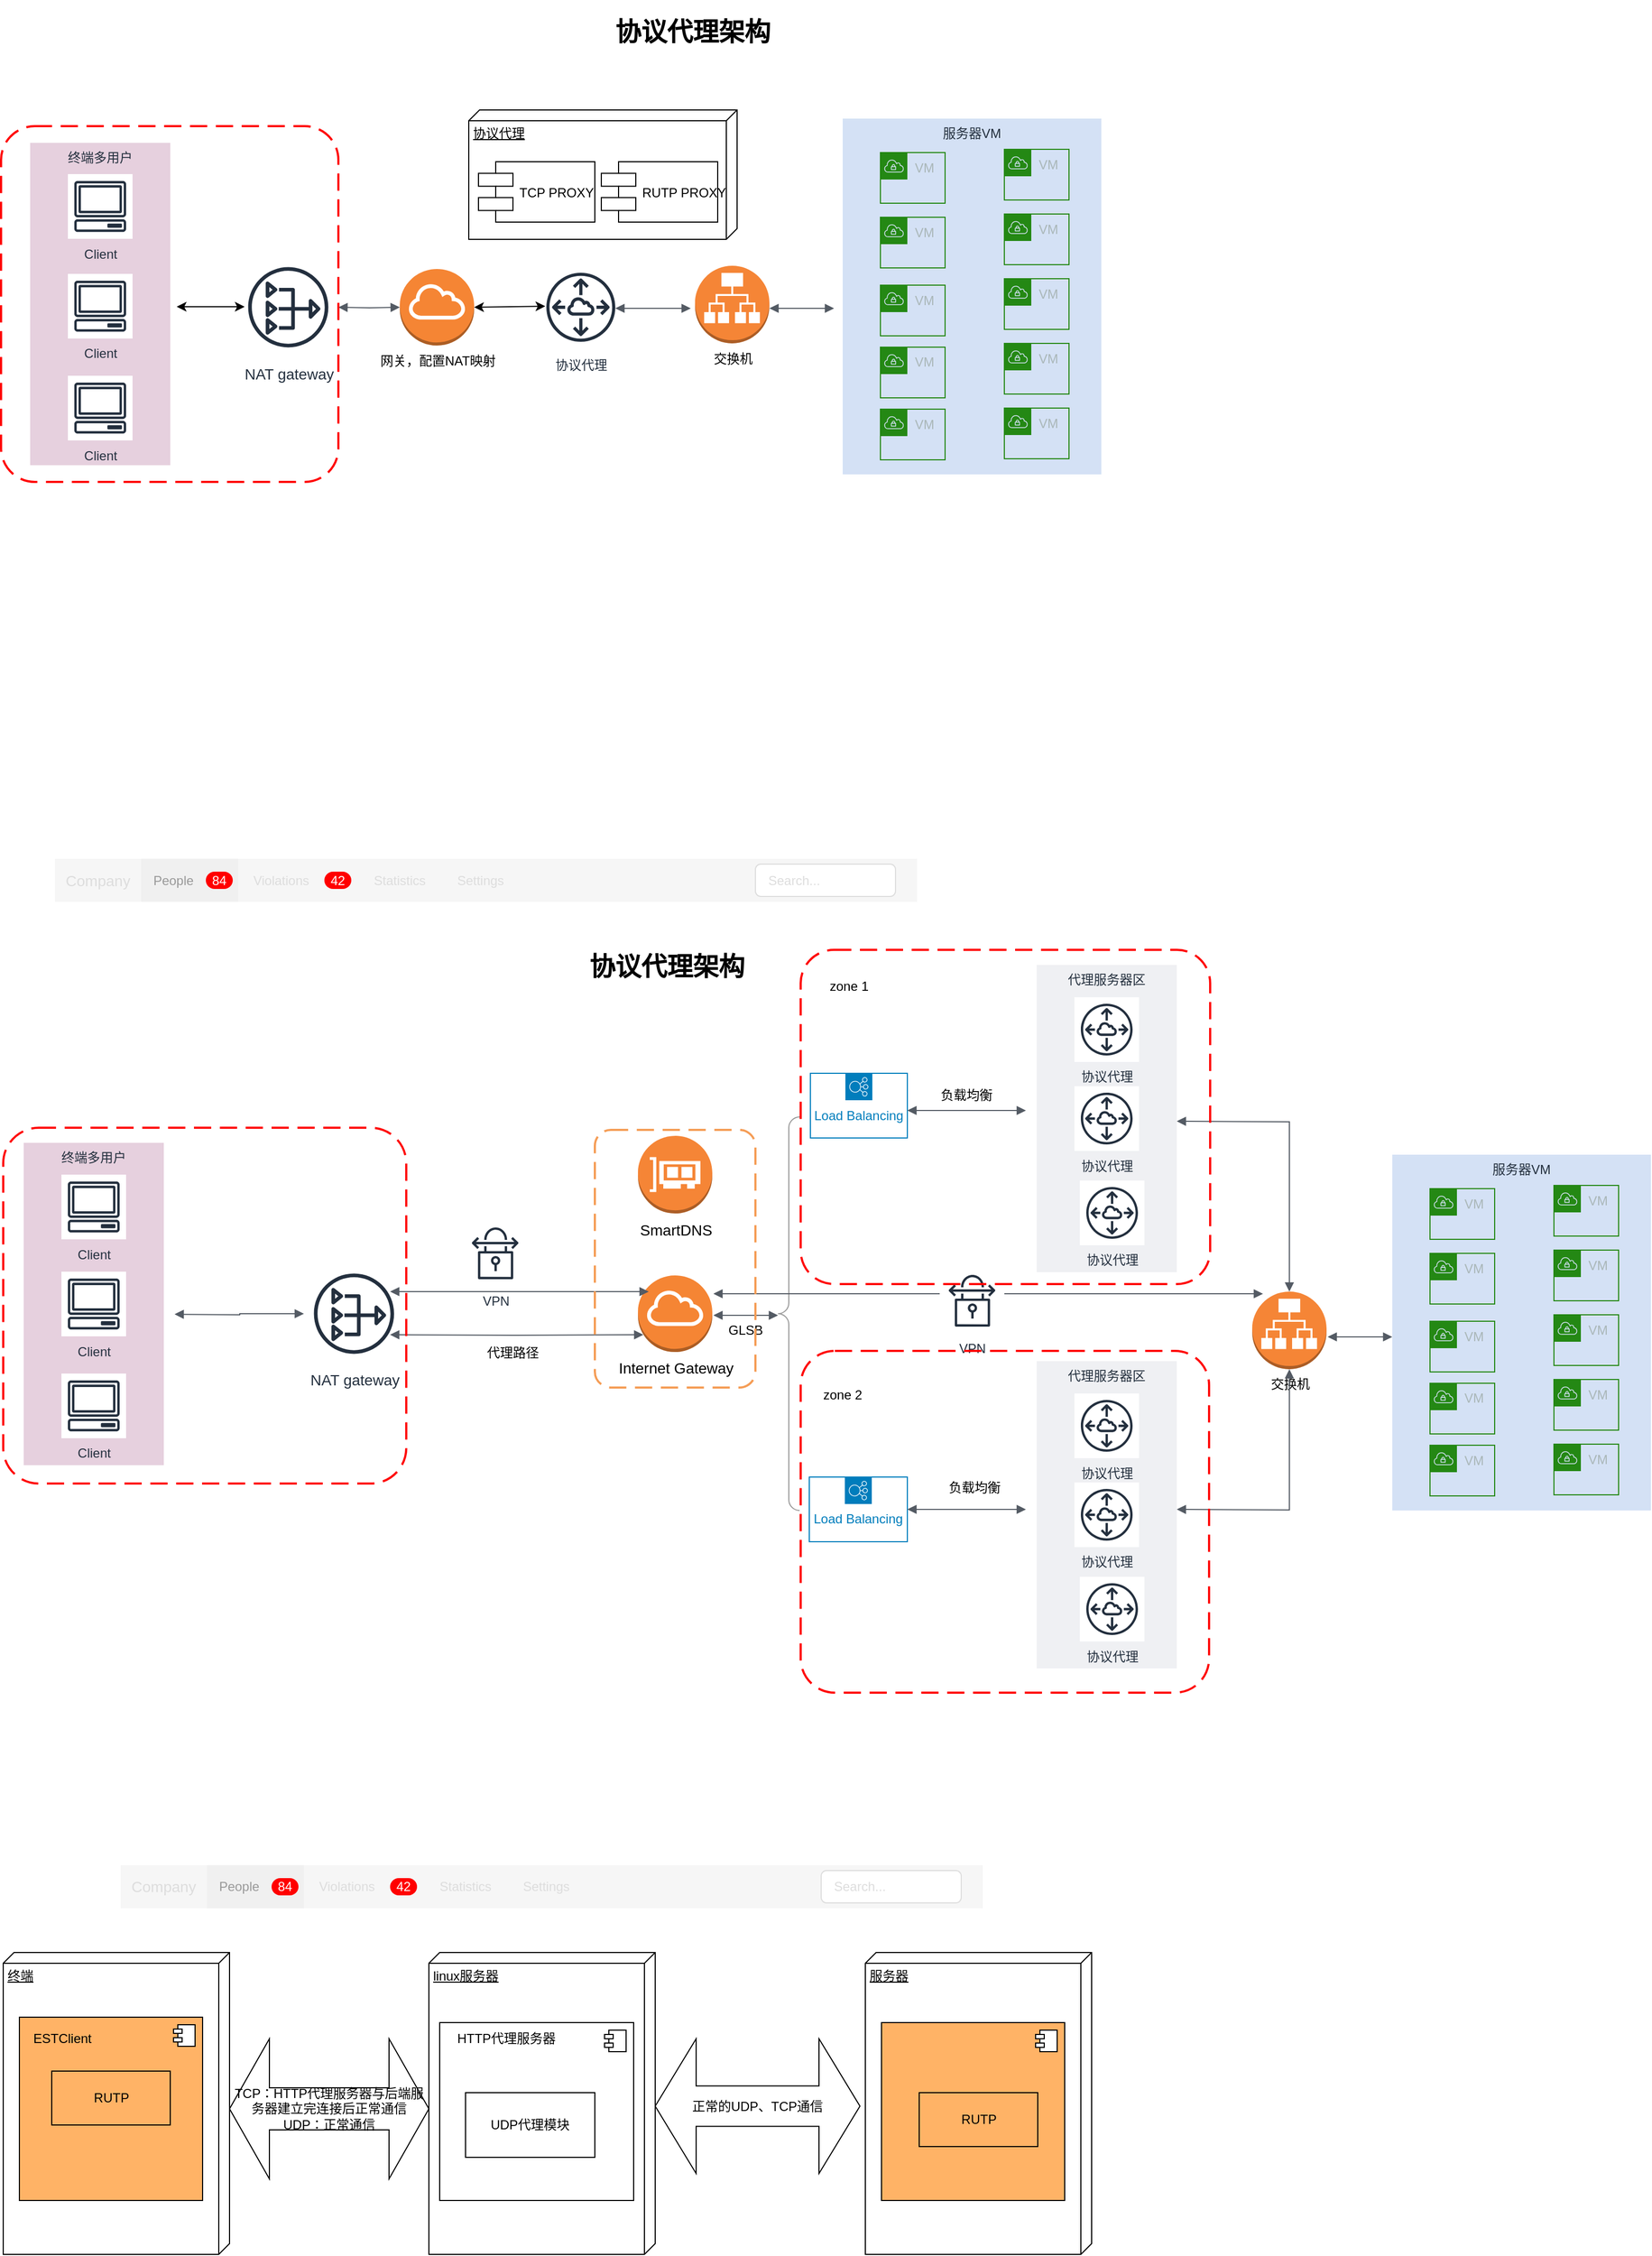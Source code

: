 <mxfile version="12.4.8" type="github">
  <diagram id="SrnjQP2745MXqju4L4kt" name="Page-1">
    <mxGraphModel dx="1422" dy="762" grid="0" gridSize="10" guides="1" tooltips="1" connect="1" arrows="1" fold="1" page="0" pageScale="1" pageWidth="827" pageHeight="1169" background="none" math="0" shadow="0">
      <root>
        <mxCell id="0"/>
        <mxCell id="1" parent="0"/>
        <mxCell id="9wZCDdRf6mnF9_l22fRZ-1" value="服务器VM" style="fillColor=#D4E1F5;strokeColor=none;dashed=0;verticalAlign=top;fontStyle=0;fontColor=#232F3D;" parent="1" vertex="1">
          <mxGeometry x="858" y="210" width="240" height="330" as="geometry"/>
        </mxCell>
        <mxCell id="9wZCDdRf6mnF9_l22fRZ-2" value="终端多用户" style="fillColor=#E6D0DE;strokeColor=none;dashed=0;verticalAlign=top;fontStyle=0;fontColor=#232F3D;" parent="1" vertex="1">
          <mxGeometry x="104" y="232.5" width="130" height="299" as="geometry"/>
        </mxCell>
        <mxCell id="9wZCDdRf6mnF9_l22fRZ-4" value="" style="html=1;shadow=0;dashed=0;shape=mxgraph.bootstrap.rect;fillColor=#f6f6f6;strokeColor=none;whiteSpace=wrap;" parent="1" vertex="1">
          <mxGeometry x="127" y="896.5" width="800" height="40" as="geometry"/>
        </mxCell>
        <mxCell id="9wZCDdRf6mnF9_l22fRZ-5" value="Company" style="html=1;shadow=0;dashed=0;fillColor=none;strokeColor=none;shape=mxgraph.bootstrap.rect;fontColor=#dddddd;fontSize=14;whiteSpace=wrap;" parent="9wZCDdRf6mnF9_l22fRZ-4" vertex="1">
          <mxGeometry width="80" height="40" as="geometry"/>
        </mxCell>
        <mxCell id="9wZCDdRf6mnF9_l22fRZ-6" value="People" style="html=1;shadow=0;dashed=0;shape=mxgraph.bootstrap.rect;fillColor=#f0f0f0;strokeColor=none;fontColor=#999999;spacingRight=30;whiteSpace=wrap;" parent="9wZCDdRf6mnF9_l22fRZ-4" vertex="1">
          <mxGeometry x="80" width="90" height="40" as="geometry"/>
        </mxCell>
        <mxCell id="9wZCDdRf6mnF9_l22fRZ-7" value="84" style="html=1;shadow=0;dashed=0;shape=mxgraph.bootstrap.rrect;rSize=8;fillColor=#ff0000;strokeColor=none;fontColor=#ffffff;whiteSpace=wrap;" parent="9wZCDdRf6mnF9_l22fRZ-6" vertex="1">
          <mxGeometry x="1" y="0.5" width="25" height="16" relative="1" as="geometry">
            <mxPoint x="-30" y="-8" as="offset"/>
          </mxGeometry>
        </mxCell>
        <mxCell id="9wZCDdRf6mnF9_l22fRZ-8" value="Violations" style="html=1;shadow=0;dashed=0;fillColor=none;strokeColor=none;shape=mxgraph.bootstrap.rect;fontColor=#dddddd;spacingRight=30;whiteSpace=wrap;" parent="9wZCDdRf6mnF9_l22fRZ-4" vertex="1">
          <mxGeometry x="170" width="110" height="40" as="geometry"/>
        </mxCell>
        <mxCell id="9wZCDdRf6mnF9_l22fRZ-9" value="42" style="html=1;shadow=0;dashed=0;shape=mxgraph.bootstrap.rrect;rSize=8;fillColor=#ff0000;strokeColor=none;fontColor=#ffffff;whiteSpace=wrap;" parent="9wZCDdRf6mnF9_l22fRZ-8" vertex="1">
          <mxGeometry x="1" y="0.5" width="25" height="16" relative="1" as="geometry">
            <mxPoint x="-30" y="-8" as="offset"/>
          </mxGeometry>
        </mxCell>
        <mxCell id="9wZCDdRf6mnF9_l22fRZ-10" value="Statistics" style="html=1;shadow=0;dashed=0;fillColor=none;strokeColor=none;shape=mxgraph.bootstrap.rect;fontColor=#dddddd;whiteSpace=wrap;" parent="9wZCDdRf6mnF9_l22fRZ-4" vertex="1">
          <mxGeometry x="280" width="80" height="40" as="geometry"/>
        </mxCell>
        <mxCell id="9wZCDdRf6mnF9_l22fRZ-11" value="Settings" style="html=1;shadow=0;dashed=0;fillColor=none;strokeColor=none;shape=mxgraph.bootstrap.rect;fontColor=#dddddd;whiteSpace=wrap;" parent="9wZCDdRf6mnF9_l22fRZ-4" vertex="1">
          <mxGeometry x="360" width="70" height="40" as="geometry"/>
        </mxCell>
        <mxCell id="9wZCDdRf6mnF9_l22fRZ-12" value="Search..." style="html=1;shadow=0;dashed=0;shape=mxgraph.bootstrap.rrect;rSize=5;fillColor=#ffffff;strokeColor=#dddddd;fontColor=#dddddd;align=left;spacingLeft=10;whiteSpace=wrap;" parent="9wZCDdRf6mnF9_l22fRZ-4" vertex="1">
          <mxGeometry x="650" y="5" width="130" height="30" as="geometry"/>
        </mxCell>
        <mxCell id="9wZCDdRf6mnF9_l22fRZ-13" value="网关，配置NAT映射&lt;br&gt;" style="outlineConnect=0;dashed=0;verticalLabelPosition=bottom;verticalAlign=top;align=center;html=1;shape=mxgraph.aws3.internet_gateway;fillColor=#F58534;gradientColor=none;" parent="1" vertex="1">
          <mxGeometry x="447" y="349.5" width="69" height="71" as="geometry"/>
        </mxCell>
        <mxCell id="9wZCDdRf6mnF9_l22fRZ-14" value="Client" style="outlineConnect=0;fontColor=#232F3E;gradientColor=none;strokeColor=#232F3E;fillColor=#ffffff;dashed=0;verticalLabelPosition=bottom;verticalAlign=top;align=center;html=1;fontSize=12;fontStyle=0;aspect=fixed;shape=mxgraph.aws4.resourceIcon;resIcon=mxgraph.aws4.client;" parent="1" vertex="1">
          <mxGeometry x="139" y="261.5" width="60" height="60" as="geometry"/>
        </mxCell>
        <mxCell id="9wZCDdRf6mnF9_l22fRZ-16" value="&lt;font style=&quot;font-size: 14px&quot;&gt;NAT gateway&lt;/font&gt;" style="outlineConnect=0;fontColor=#232F3E;gradientColor=none;strokeColor=#232F3E;fillColor=#ffffff;dashed=0;verticalLabelPosition=bottom;verticalAlign=top;align=center;html=1;fontSize=12;fontStyle=0;aspect=fixed;shape=mxgraph.aws4.resourceIcon;resIcon=mxgraph.aws4.nat_gateway;" parent="1" vertex="1">
          <mxGeometry x="297" y="338.5" width="93" height="93" as="geometry"/>
        </mxCell>
        <mxCell id="9wZCDdRf6mnF9_l22fRZ-17" value="Client" style="outlineConnect=0;fontColor=#232F3E;gradientColor=none;strokeColor=#232F3E;fillColor=#ffffff;dashed=0;verticalLabelPosition=bottom;verticalAlign=top;align=center;html=1;fontSize=12;fontStyle=0;aspect=fixed;shape=mxgraph.aws4.resourceIcon;resIcon=mxgraph.aws4.client;" parent="1" vertex="1">
          <mxGeometry x="139" y="354" width="60" height="60" as="geometry"/>
        </mxCell>
        <mxCell id="9wZCDdRf6mnF9_l22fRZ-18" value="Client" style="outlineConnect=0;fontColor=#232F3E;gradientColor=none;strokeColor=#232F3E;fillColor=#ffffff;dashed=0;verticalLabelPosition=bottom;verticalAlign=top;align=center;html=1;fontSize=12;fontStyle=0;aspect=fixed;shape=mxgraph.aws4.resourceIcon;resIcon=mxgraph.aws4.client;" parent="1" vertex="1">
          <mxGeometry x="139" y="448.5" width="60" height="60" as="geometry"/>
        </mxCell>
        <mxCell id="9wZCDdRf6mnF9_l22fRZ-20" value="" style="edgeStyle=orthogonalEdgeStyle;html=1;endArrow=block;elbow=vertical;startArrow=block;startFill=1;endFill=1;strokeColor=#545B64;rounded=0;entryX=0;entryY=0.5;entryDx=0;entryDy=0;entryPerimeter=0;" parent="1" target="9wZCDdRf6mnF9_l22fRZ-13" edge="1">
          <mxGeometry width="100" relative="1" as="geometry">
            <mxPoint x="390" y="385" as="sourcePoint"/>
            <mxPoint x="407" y="406.5" as="targetPoint"/>
          </mxGeometry>
        </mxCell>
        <mxCell id="9wZCDdRf6mnF9_l22fRZ-21" value="VM" style="points=[[0,0],[0.25,0],[0.5,0],[0.75,0],[1,0],[1,0.25],[1,0.5],[1,0.75],[1,1],[0.75,1],[0.5,1],[0.25,1],[0,1],[0,0.75],[0,0.5],[0,0.25]];outlineConnect=0;gradientColor=none;html=1;whiteSpace=wrap;fontSize=12;fontStyle=0;shape=mxgraph.aws4.group;grIcon=mxgraph.aws4.group_vpc;strokeColor=#248814;fillColor=none;verticalAlign=top;align=left;spacingLeft=30;fontColor=#AAB7B8;dashed=0;" parent="1" vertex="1">
          <mxGeometry x="893" y="241.5" width="60" height="47" as="geometry"/>
        </mxCell>
        <mxCell id="9wZCDdRf6mnF9_l22fRZ-22" value="VM" style="points=[[0,0],[0.25,0],[0.5,0],[0.75,0],[1,0],[1,0.25],[1,0.5],[1,0.75],[1,1],[0.75,1],[0.5,1],[0.25,1],[0,1],[0,0.75],[0,0.5],[0,0.25]];outlineConnect=0;gradientColor=none;html=1;whiteSpace=wrap;fontSize=12;fontStyle=0;shape=mxgraph.aws4.group;grIcon=mxgraph.aws4.group_vpc;strokeColor=#248814;fillColor=none;verticalAlign=top;align=left;spacingLeft=30;fontColor=#AAB7B8;dashed=0;" parent="1" vertex="1">
          <mxGeometry x="893" y="301.5" width="60" height="47" as="geometry"/>
        </mxCell>
        <mxCell id="9wZCDdRf6mnF9_l22fRZ-23" value="VM" style="points=[[0,0],[0.25,0],[0.5,0],[0.75,0],[1,0],[1,0.25],[1,0.5],[1,0.75],[1,1],[0.75,1],[0.5,1],[0.25,1],[0,1],[0,0.75],[0,0.5],[0,0.25]];outlineConnect=0;gradientColor=none;html=1;whiteSpace=wrap;fontSize=12;fontStyle=0;shape=mxgraph.aws4.group;grIcon=mxgraph.aws4.group_vpc;strokeColor=#248814;fillColor=none;verticalAlign=top;align=left;spacingLeft=30;fontColor=#AAB7B8;dashed=0;" parent="1" vertex="1">
          <mxGeometry x="893" y="364.5" width="60" height="47" as="geometry"/>
        </mxCell>
        <mxCell id="9wZCDdRf6mnF9_l22fRZ-24" value="VM" style="points=[[0,0],[0.25,0],[0.5,0],[0.75,0],[1,0],[1,0.25],[1,0.5],[1,0.75],[1,1],[0.75,1],[0.5,1],[0.25,1],[0,1],[0,0.75],[0,0.5],[0,0.25]];outlineConnect=0;gradientColor=none;html=1;whiteSpace=wrap;fontSize=12;fontStyle=0;shape=mxgraph.aws4.group;grIcon=mxgraph.aws4.group_vpc;strokeColor=#248814;fillColor=none;verticalAlign=top;align=left;spacingLeft=30;fontColor=#AAB7B8;dashed=0;" parent="1" vertex="1">
          <mxGeometry x="893" y="422" width="60" height="47" as="geometry"/>
        </mxCell>
        <mxCell id="9wZCDdRf6mnF9_l22fRZ-25" value="VM" style="points=[[0,0],[0.25,0],[0.5,0],[0.75,0],[1,0],[1,0.25],[1,0.5],[1,0.75],[1,1],[0.75,1],[0.5,1],[0.25,1],[0,1],[0,0.75],[0,0.5],[0,0.25]];outlineConnect=0;gradientColor=none;html=1;whiteSpace=wrap;fontSize=12;fontStyle=0;shape=mxgraph.aws4.group;grIcon=mxgraph.aws4.group_vpc;strokeColor=#248814;fillColor=none;verticalAlign=top;align=left;spacingLeft=30;fontColor=#AAB7B8;dashed=0;" parent="1" vertex="1">
          <mxGeometry x="893" y="479.5" width="60" height="47" as="geometry"/>
        </mxCell>
        <mxCell id="9wZCDdRf6mnF9_l22fRZ-28" value="协议代理&lt;br&gt;" style="outlineConnect=0;fontColor=#232F3E;gradientColor=none;strokeColor=#232F3E;fillColor=#ffffff;dashed=0;verticalLabelPosition=bottom;verticalAlign=top;align=center;html=1;fontSize=12;fontStyle=0;aspect=fixed;shape=mxgraph.aws4.resourceIcon;resIcon=mxgraph.aws4.peering;" parent="1" vertex="1">
          <mxGeometry x="575" y="345" width="80" height="80" as="geometry"/>
        </mxCell>
        <mxCell id="9wZCDdRf6mnF9_l22fRZ-30" value="交换机" style="outlineConnect=0;dashed=0;verticalLabelPosition=bottom;verticalAlign=top;align=center;html=1;shape=mxgraph.aws3.application_load_balancer;fillColor=#F58536;gradientColor=none;" parent="1" vertex="1">
          <mxGeometry x="721" y="346.5" width="69" height="72" as="geometry"/>
        </mxCell>
        <mxCell id="9wZCDdRf6mnF9_l22fRZ-31" value="VM" style="points=[[0,0],[0.25,0],[0.5,0],[0.75,0],[1,0],[1,0.25],[1,0.5],[1,0.75],[1,1],[0.75,1],[0.5,1],[0.25,1],[0,1],[0,0.75],[0,0.5],[0,0.25]];outlineConnect=0;gradientColor=none;html=1;whiteSpace=wrap;fontSize=12;fontStyle=0;shape=mxgraph.aws4.group;grIcon=mxgraph.aws4.group_vpc;strokeColor=#248814;fillColor=none;verticalAlign=top;align=left;spacingLeft=30;fontColor=#AAB7B8;dashed=0;" parent="1" vertex="1">
          <mxGeometry x="1008" y="238.5" width="60" height="47" as="geometry"/>
        </mxCell>
        <mxCell id="9wZCDdRf6mnF9_l22fRZ-32" value="VM" style="points=[[0,0],[0.25,0],[0.5,0],[0.75,0],[1,0],[1,0.25],[1,0.5],[1,0.75],[1,1],[0.75,1],[0.5,1],[0.25,1],[0,1],[0,0.75],[0,0.5],[0,0.25]];outlineConnect=0;gradientColor=none;html=1;whiteSpace=wrap;fontSize=12;fontStyle=0;shape=mxgraph.aws4.group;grIcon=mxgraph.aws4.group_vpc;strokeColor=#248814;fillColor=none;verticalAlign=top;align=left;spacingLeft=30;fontColor=#AAB7B8;dashed=0;" parent="1" vertex="1">
          <mxGeometry x="1008" y="298.5" width="60" height="47" as="geometry"/>
        </mxCell>
        <mxCell id="9wZCDdRf6mnF9_l22fRZ-33" value="VM" style="points=[[0,0],[0.25,0],[0.5,0],[0.75,0],[1,0],[1,0.25],[1,0.5],[1,0.75],[1,1],[0.75,1],[0.5,1],[0.25,1],[0,1],[0,0.75],[0,0.5],[0,0.25]];outlineConnect=0;gradientColor=none;html=1;whiteSpace=wrap;fontSize=12;fontStyle=0;shape=mxgraph.aws4.group;grIcon=mxgraph.aws4.group_vpc;strokeColor=#248814;fillColor=none;verticalAlign=top;align=left;spacingLeft=30;fontColor=#AAB7B8;dashed=0;" parent="1" vertex="1">
          <mxGeometry x="1008" y="358.5" width="60" height="47" as="geometry"/>
        </mxCell>
        <mxCell id="9wZCDdRf6mnF9_l22fRZ-34" value="VM" style="points=[[0,0],[0.25,0],[0.5,0],[0.75,0],[1,0],[1,0.25],[1,0.5],[1,0.75],[1,1],[0.75,1],[0.5,1],[0.25,1],[0,1],[0,0.75],[0,0.5],[0,0.25]];outlineConnect=0;gradientColor=none;html=1;whiteSpace=wrap;fontSize=12;fontStyle=0;shape=mxgraph.aws4.group;grIcon=mxgraph.aws4.group_vpc;strokeColor=#248814;fillColor=none;verticalAlign=top;align=left;spacingLeft=30;fontColor=#AAB7B8;dashed=0;" parent="1" vertex="1">
          <mxGeometry x="1008" y="418.5" width="60" height="47" as="geometry"/>
        </mxCell>
        <mxCell id="9wZCDdRf6mnF9_l22fRZ-35" value="VM" style="points=[[0,0],[0.25,0],[0.5,0],[0.75,0],[1,0],[1,0.25],[1,0.5],[1,0.75],[1,1],[0.75,1],[0.5,1],[0.25,1],[0,1],[0,0.75],[0,0.5],[0,0.25]];outlineConnect=0;gradientColor=none;html=1;whiteSpace=wrap;fontSize=12;fontStyle=0;shape=mxgraph.aws4.group;grIcon=mxgraph.aws4.group_vpc;strokeColor=#248814;fillColor=none;verticalAlign=top;align=left;spacingLeft=30;fontColor=#AAB7B8;dashed=0;" parent="1" vertex="1">
          <mxGeometry x="1008" y="478.5" width="60" height="47" as="geometry"/>
        </mxCell>
        <mxCell id="9wZCDdRf6mnF9_l22fRZ-36" value="" style="edgeStyle=orthogonalEdgeStyle;html=1;endArrow=block;elbow=vertical;startArrow=block;startFill=1;endFill=1;strokeColor=#545B64;rounded=0;" parent="1" edge="1">
          <mxGeometry width="100" relative="1" as="geometry">
            <mxPoint x="790" y="386" as="sourcePoint"/>
            <mxPoint x="850" y="386" as="targetPoint"/>
          </mxGeometry>
        </mxCell>
        <mxCell id="9wZCDdRf6mnF9_l22fRZ-41" value="&lt;h1&gt;协议代理架构&lt;/h1&gt;&lt;p&gt;&lt;br&gt;&lt;/p&gt;" style="text;html=1;strokeColor=none;fillColor=none;spacing=5;spacingTop=-20;whiteSpace=wrap;overflow=hidden;rounded=0;" parent="1" vertex="1">
          <mxGeometry x="641.5" y="110" width="231" height="60" as="geometry"/>
        </mxCell>
        <mxCell id="9wZCDdRf6mnF9_l22fRZ-42" value="" style="rounded=1;arcSize=10;dashed=1;strokeColor=#ff0000;fillColor=none;gradientColor=none;dashPattern=8 4;strokeWidth=2;" parent="1" vertex="1">
          <mxGeometry x="77" y="217" width="313" height="330" as="geometry"/>
        </mxCell>
        <mxCell id="9wZCDdRf6mnF9_l22fRZ-44" value="" style="edgeStyle=orthogonalEdgeStyle;html=1;endArrow=block;elbow=vertical;startArrow=block;startFill=1;endFill=1;strokeColor=#545B64;rounded=0;" parent="1" edge="1">
          <mxGeometry width="100" relative="1" as="geometry">
            <mxPoint x="647" y="386" as="sourcePoint"/>
            <mxPoint x="717" y="386" as="targetPoint"/>
            <Array as="points">
              <mxPoint x="677" y="386"/>
              <mxPoint x="677" y="386"/>
            </Array>
          </mxGeometry>
        </mxCell>
        <mxCell id="9wZCDdRf6mnF9_l22fRZ-48" value="服务器VM" style="fillColor=#D4E1F5;strokeColor=none;dashed=0;verticalAlign=top;fontStyle=0;fontColor=#232F3D;" parent="1" vertex="1">
          <mxGeometry x="1368" y="1171" width="240" height="330" as="geometry"/>
        </mxCell>
        <mxCell id="9wZCDdRf6mnF9_l22fRZ-49" value="终端多用户" style="fillColor=#E6D0DE;strokeColor=none;dashed=0;verticalAlign=top;fontStyle=0;fontColor=#232F3D;" parent="1" vertex="1">
          <mxGeometry x="98" y="1160" width="130" height="299" as="geometry"/>
        </mxCell>
        <mxCell id="9wZCDdRf6mnF9_l22fRZ-50" value="Load Balancing" style="outlineConnect=0;gradientColor=none;html=1;whiteSpace=wrap;fontSize=12;fontStyle=0;shape=mxgraph.aws4.groupCenter;grIcon=mxgraph.aws4.group_elastic_load_balancing;grStroke=1;strokeColor=#007DBC;fillColor=none;verticalAlign=top;align=center;fontColor=#007DBC;dashed=0;spacingTop=25;" parent="1" vertex="1">
          <mxGeometry x="828" y="1095.5" width="90" height="60" as="geometry"/>
        </mxCell>
        <mxCell id="9wZCDdRf6mnF9_l22fRZ-51" value="Load Balancing" style="outlineConnect=0;gradientColor=none;html=1;whiteSpace=wrap;fontSize=12;fontStyle=0;shape=mxgraph.aws4.groupCenter;grIcon=mxgraph.aws4.group_elastic_load_balancing;grStroke=1;strokeColor=#007DBC;fillColor=none;verticalAlign=top;align=center;fontColor=#007DBC;dashed=0;spacingTop=25;" parent="1" vertex="1">
          <mxGeometry x="827" y="1470" width="91" height="60" as="geometry"/>
        </mxCell>
        <mxCell id="9wZCDdRf6mnF9_l22fRZ-52" value="" style="html=1;shadow=0;dashed=0;shape=mxgraph.bootstrap.rect;fillColor=#f6f6f6;strokeColor=none;whiteSpace=wrap;" parent="1" vertex="1">
          <mxGeometry x="188" y="1830" width="800" height="40" as="geometry"/>
        </mxCell>
        <mxCell id="9wZCDdRf6mnF9_l22fRZ-53" value="Company" style="html=1;shadow=0;dashed=0;fillColor=none;strokeColor=none;shape=mxgraph.bootstrap.rect;fontColor=#dddddd;fontSize=14;whiteSpace=wrap;" parent="9wZCDdRf6mnF9_l22fRZ-52" vertex="1">
          <mxGeometry width="80" height="40" as="geometry"/>
        </mxCell>
        <mxCell id="9wZCDdRf6mnF9_l22fRZ-54" value="People" style="html=1;shadow=0;dashed=0;shape=mxgraph.bootstrap.rect;fillColor=#f0f0f0;strokeColor=none;fontColor=#999999;spacingRight=30;whiteSpace=wrap;" parent="9wZCDdRf6mnF9_l22fRZ-52" vertex="1">
          <mxGeometry x="80" width="90" height="40" as="geometry"/>
        </mxCell>
        <mxCell id="9wZCDdRf6mnF9_l22fRZ-55" value="84" style="html=1;shadow=0;dashed=0;shape=mxgraph.bootstrap.rrect;rSize=8;fillColor=#ff0000;strokeColor=none;fontColor=#ffffff;whiteSpace=wrap;" parent="9wZCDdRf6mnF9_l22fRZ-54" vertex="1">
          <mxGeometry x="1" y="0.5" width="25" height="16" relative="1" as="geometry">
            <mxPoint x="-30" y="-8" as="offset"/>
          </mxGeometry>
        </mxCell>
        <mxCell id="9wZCDdRf6mnF9_l22fRZ-56" value="Violations" style="html=1;shadow=0;dashed=0;fillColor=none;strokeColor=none;shape=mxgraph.bootstrap.rect;fontColor=#dddddd;spacingRight=30;whiteSpace=wrap;" parent="9wZCDdRf6mnF9_l22fRZ-52" vertex="1">
          <mxGeometry x="170" width="110" height="40" as="geometry"/>
        </mxCell>
        <mxCell id="9wZCDdRf6mnF9_l22fRZ-57" value="42" style="html=1;shadow=0;dashed=0;shape=mxgraph.bootstrap.rrect;rSize=8;fillColor=#ff0000;strokeColor=none;fontColor=#ffffff;whiteSpace=wrap;" parent="9wZCDdRf6mnF9_l22fRZ-56" vertex="1">
          <mxGeometry x="1" y="0.5" width="25" height="16" relative="1" as="geometry">
            <mxPoint x="-30" y="-8" as="offset"/>
          </mxGeometry>
        </mxCell>
        <mxCell id="9wZCDdRf6mnF9_l22fRZ-58" value="Statistics" style="html=1;shadow=0;dashed=0;fillColor=none;strokeColor=none;shape=mxgraph.bootstrap.rect;fontColor=#dddddd;whiteSpace=wrap;" parent="9wZCDdRf6mnF9_l22fRZ-52" vertex="1">
          <mxGeometry x="280" width="80" height="40" as="geometry"/>
        </mxCell>
        <mxCell id="9wZCDdRf6mnF9_l22fRZ-59" value="Settings" style="html=1;shadow=0;dashed=0;fillColor=none;strokeColor=none;shape=mxgraph.bootstrap.rect;fontColor=#dddddd;whiteSpace=wrap;" parent="9wZCDdRf6mnF9_l22fRZ-52" vertex="1">
          <mxGeometry x="360" width="70" height="40" as="geometry"/>
        </mxCell>
        <mxCell id="9wZCDdRf6mnF9_l22fRZ-60" value="Search..." style="html=1;shadow=0;dashed=0;shape=mxgraph.bootstrap.rrect;rSize=5;fillColor=#ffffff;strokeColor=#dddddd;fontColor=#dddddd;align=left;spacingLeft=10;whiteSpace=wrap;" parent="9wZCDdRf6mnF9_l22fRZ-52" vertex="1">
          <mxGeometry x="650" y="5" width="130" height="30" as="geometry"/>
        </mxCell>
        <mxCell id="9wZCDdRf6mnF9_l22fRZ-61" value="" style="labelPosition=right;align=left;strokeWidth=1;shape=mxgraph.mockup.markup.curlyBrace;html=1;shadow=0;dashed=0;strokeColor=#999999;direction=north;" parent="1" vertex="1">
          <mxGeometry x="798" y="1136" width="20" height="365" as="geometry"/>
        </mxCell>
        <mxCell id="9wZCDdRf6mnF9_l22fRZ-62" value="GLSB" style="text;html=1;strokeColor=none;fillColor=none;align=center;verticalAlign=middle;whiteSpace=wrap;rounded=0;" parent="1" vertex="1">
          <mxGeometry x="738" y="1324" width="60" height="20" as="geometry"/>
        </mxCell>
        <mxCell id="9wZCDdRf6mnF9_l22fRZ-63" value="&lt;font style=&quot;font-size: 14px&quot;&gt;Internet Gateway&lt;/font&gt;" style="outlineConnect=0;dashed=0;verticalLabelPosition=bottom;verticalAlign=top;align=center;html=1;shape=mxgraph.aws3.internet_gateway;fillColor=#F58534;gradientColor=none;" parent="1" vertex="1">
          <mxGeometry x="668" y="1283" width="69" height="71" as="geometry"/>
        </mxCell>
        <mxCell id="9wZCDdRf6mnF9_l22fRZ-64" value="Client" style="outlineConnect=0;fontColor=#232F3E;gradientColor=none;strokeColor=#232F3E;fillColor=#ffffff;dashed=0;verticalLabelPosition=bottom;verticalAlign=top;align=center;html=1;fontSize=12;fontStyle=0;aspect=fixed;shape=mxgraph.aws4.resourceIcon;resIcon=mxgraph.aws4.client;" parent="1" vertex="1">
          <mxGeometry x="133" y="1189.5" width="60" height="60" as="geometry"/>
        </mxCell>
        <mxCell id="9wZCDdRf6mnF9_l22fRZ-65" value="VPN&lt;br&gt;" style="outlineConnect=0;fontColor=#232F3E;gradientColor=none;strokeColor=#232F3E;fillColor=#ffffff;dashed=0;verticalLabelPosition=bottom;verticalAlign=top;align=center;html=1;fontSize=12;fontStyle=0;aspect=fixed;shape=mxgraph.aws4.resourceIcon;resIcon=mxgraph.aws4.vpn_connection;" parent="1" vertex="1">
          <mxGeometry x="505.5" y="1232.5" width="60" height="60" as="geometry"/>
        </mxCell>
        <mxCell id="9wZCDdRf6mnF9_l22fRZ-66" value="&lt;font style=&quot;font-size: 14px&quot;&gt;NAT gateway&lt;/font&gt;" style="outlineConnect=0;fontColor=#232F3E;gradientColor=none;strokeColor=#232F3E;fillColor=#ffffff;dashed=0;verticalLabelPosition=bottom;verticalAlign=top;align=center;html=1;fontSize=12;fontStyle=0;aspect=fixed;shape=mxgraph.aws4.resourceIcon;resIcon=mxgraph.aws4.nat_gateway;" parent="1" vertex="1">
          <mxGeometry x="358" y="1272" width="93" height="93" as="geometry"/>
        </mxCell>
        <mxCell id="9wZCDdRf6mnF9_l22fRZ-67" value="Client" style="outlineConnect=0;fontColor=#232F3E;gradientColor=none;strokeColor=#232F3E;fillColor=#ffffff;dashed=0;verticalLabelPosition=bottom;verticalAlign=top;align=center;html=1;fontSize=12;fontStyle=0;aspect=fixed;shape=mxgraph.aws4.resourceIcon;resIcon=mxgraph.aws4.client;" parent="1" vertex="1">
          <mxGeometry x="133" y="1279.5" width="60" height="60" as="geometry"/>
        </mxCell>
        <mxCell id="9wZCDdRf6mnF9_l22fRZ-68" value="Client" style="outlineConnect=0;fontColor=#232F3E;gradientColor=none;strokeColor=#232F3E;fillColor=#ffffff;dashed=0;verticalLabelPosition=bottom;verticalAlign=top;align=center;html=1;fontSize=12;fontStyle=0;aspect=fixed;shape=mxgraph.aws4.resourceIcon;resIcon=mxgraph.aws4.client;" parent="1" vertex="1">
          <mxGeometry x="133" y="1374" width="60" height="60" as="geometry"/>
        </mxCell>
        <mxCell id="9wZCDdRf6mnF9_l22fRZ-69" value="代理服务器区" style="fillColor=#EFF0F3;strokeColor=none;dashed=0;verticalAlign=top;fontStyle=0;fontColor=#232F3D;" parent="1" vertex="1">
          <mxGeometry x="1038" y="1362.5" width="130" height="285" as="geometry"/>
        </mxCell>
        <mxCell id="9wZCDdRf6mnF9_l22fRZ-70" value="协议代理&lt;br&gt;" style="outlineConnect=0;fontColor=#232F3E;gradientColor=none;strokeColor=#232F3E;fillColor=#ffffff;dashed=0;verticalLabelPosition=bottom;verticalAlign=top;align=center;html=1;fontSize=12;fontStyle=0;aspect=fixed;shape=mxgraph.aws4.resourceIcon;resIcon=mxgraph.aws4.peering;" parent="1" vertex="1">
          <mxGeometry x="1073" y="1392.5" width="60" height="60" as="geometry"/>
        </mxCell>
        <mxCell id="9wZCDdRf6mnF9_l22fRZ-71" value="协议代理&lt;br&gt;" style="outlineConnect=0;fontColor=#232F3E;gradientColor=none;strokeColor=#232F3E;fillColor=#ffffff;dashed=0;verticalLabelPosition=bottom;verticalAlign=top;align=center;html=1;fontSize=12;fontStyle=0;aspect=fixed;shape=mxgraph.aws4.resourceIcon;resIcon=mxgraph.aws4.peering;" parent="1" vertex="1">
          <mxGeometry x="1078" y="1562.5" width="60" height="60" as="geometry"/>
        </mxCell>
        <mxCell id="9wZCDdRf6mnF9_l22fRZ-72" value="协议代理&lt;br&gt;" style="outlineConnect=0;fontColor=#232F3E;gradientColor=none;strokeColor=#232F3E;fillColor=#ffffff;dashed=0;verticalLabelPosition=bottom;verticalAlign=top;align=center;html=1;fontSize=12;fontStyle=0;aspect=fixed;shape=mxgraph.aws4.resourceIcon;resIcon=mxgraph.aws4.peering;" parent="1" vertex="1">
          <mxGeometry x="1073" y="1475" width="60" height="60" as="geometry"/>
        </mxCell>
        <mxCell id="9wZCDdRf6mnF9_l22fRZ-73" value="" style="edgeStyle=orthogonalEdgeStyle;html=1;endArrow=block;elbow=vertical;startArrow=block;startFill=1;endFill=1;strokeColor=#545B64;rounded=0;" parent="1" edge="1">
          <mxGeometry width="100" relative="1" as="geometry">
            <mxPoint x="438" y="1298" as="sourcePoint"/>
            <mxPoint x="678" y="1298" as="targetPoint"/>
          </mxGeometry>
        </mxCell>
        <mxCell id="9wZCDdRf6mnF9_l22fRZ-74" value="" style="edgeStyle=orthogonalEdgeStyle;html=1;endArrow=block;elbow=vertical;startArrow=block;startFill=1;endFill=1;strokeColor=#545B64;rounded=0;" parent="1" target="9wZCDdRf6mnF9_l22fRZ-66" edge="1">
          <mxGeometry width="100" relative="1" as="geometry">
            <mxPoint x="238" y="1319" as="sourcePoint"/>
            <mxPoint x="248" y="1310" as="targetPoint"/>
          </mxGeometry>
        </mxCell>
        <mxCell id="9wZCDdRf6mnF9_l22fRZ-75" value="" style="edgeStyle=orthogonalEdgeStyle;html=1;endArrow=block;elbow=vertical;startArrow=block;startFill=1;endFill=1;strokeColor=#545B64;rounded=0;entryX=0.072;entryY=0.775;entryDx=0;entryDy=0;entryPerimeter=0;" parent="1" target="9wZCDdRf6mnF9_l22fRZ-63" edge="1">
          <mxGeometry width="100" relative="1" as="geometry">
            <mxPoint x="438" y="1338" as="sourcePoint"/>
            <mxPoint x="468" y="1340" as="targetPoint"/>
          </mxGeometry>
        </mxCell>
        <mxCell id="9wZCDdRf6mnF9_l22fRZ-76" value="VM" style="points=[[0,0],[0.25,0],[0.5,0],[0.75,0],[1,0],[1,0.25],[1,0.5],[1,0.75],[1,1],[0.75,1],[0.5,1],[0.25,1],[0,1],[0,0.75],[0,0.5],[0,0.25]];outlineConnect=0;gradientColor=none;html=1;whiteSpace=wrap;fontSize=12;fontStyle=0;shape=mxgraph.aws4.group;grIcon=mxgraph.aws4.group_vpc;strokeColor=#248814;fillColor=none;verticalAlign=top;align=left;spacingLeft=30;fontColor=#AAB7B8;dashed=0;" parent="1" vertex="1">
          <mxGeometry x="1403" y="1202.5" width="60" height="47" as="geometry"/>
        </mxCell>
        <mxCell id="9wZCDdRf6mnF9_l22fRZ-77" value="VM" style="points=[[0,0],[0.25,0],[0.5,0],[0.75,0],[1,0],[1,0.25],[1,0.5],[1,0.75],[1,1],[0.75,1],[0.5,1],[0.25,1],[0,1],[0,0.75],[0,0.5],[0,0.25]];outlineConnect=0;gradientColor=none;html=1;whiteSpace=wrap;fontSize=12;fontStyle=0;shape=mxgraph.aws4.group;grIcon=mxgraph.aws4.group_vpc;strokeColor=#248814;fillColor=none;verticalAlign=top;align=left;spacingLeft=30;fontColor=#AAB7B8;dashed=0;" parent="1" vertex="1">
          <mxGeometry x="1403" y="1262.5" width="60" height="47" as="geometry"/>
        </mxCell>
        <mxCell id="9wZCDdRf6mnF9_l22fRZ-78" value="VM" style="points=[[0,0],[0.25,0],[0.5,0],[0.75,0],[1,0],[1,0.25],[1,0.5],[1,0.75],[1,1],[0.75,1],[0.5,1],[0.25,1],[0,1],[0,0.75],[0,0.5],[0,0.25]];outlineConnect=0;gradientColor=none;html=1;whiteSpace=wrap;fontSize=12;fontStyle=0;shape=mxgraph.aws4.group;grIcon=mxgraph.aws4.group_vpc;strokeColor=#248814;fillColor=none;verticalAlign=top;align=left;spacingLeft=30;fontColor=#AAB7B8;dashed=0;" parent="1" vertex="1">
          <mxGeometry x="1403" y="1325.5" width="60" height="47" as="geometry"/>
        </mxCell>
        <mxCell id="9wZCDdRf6mnF9_l22fRZ-79" value="VM" style="points=[[0,0],[0.25,0],[0.5,0],[0.75,0],[1,0],[1,0.25],[1,0.5],[1,0.75],[1,1],[0.75,1],[0.5,1],[0.25,1],[0,1],[0,0.75],[0,0.5],[0,0.25]];outlineConnect=0;gradientColor=none;html=1;whiteSpace=wrap;fontSize=12;fontStyle=0;shape=mxgraph.aws4.group;grIcon=mxgraph.aws4.group_vpc;strokeColor=#248814;fillColor=none;verticalAlign=top;align=left;spacingLeft=30;fontColor=#AAB7B8;dashed=0;" parent="1" vertex="1">
          <mxGeometry x="1403" y="1383" width="60" height="47" as="geometry"/>
        </mxCell>
        <mxCell id="9wZCDdRf6mnF9_l22fRZ-80" value="VM" style="points=[[0,0],[0.25,0],[0.5,0],[0.75,0],[1,0],[1,0.25],[1,0.5],[1,0.75],[1,1],[0.75,1],[0.5,1],[0.25,1],[0,1],[0,0.75],[0,0.5],[0,0.25]];outlineConnect=0;gradientColor=none;html=1;whiteSpace=wrap;fontSize=12;fontStyle=0;shape=mxgraph.aws4.group;grIcon=mxgraph.aws4.group_vpc;strokeColor=#248814;fillColor=none;verticalAlign=top;align=left;spacingLeft=30;fontColor=#AAB7B8;dashed=0;" parent="1" vertex="1">
          <mxGeometry x="1403" y="1440.5" width="60" height="47" as="geometry"/>
        </mxCell>
        <mxCell id="9wZCDdRf6mnF9_l22fRZ-81" value="代理服务器区" style="fillColor=#EFF0F3;strokeColor=none;dashed=0;verticalAlign=top;fontStyle=0;fontColor=#232F3D;" parent="1" vertex="1">
          <mxGeometry x="1038" y="995" width="130" height="285" as="geometry"/>
        </mxCell>
        <mxCell id="9wZCDdRf6mnF9_l22fRZ-82" value="协议代理&lt;br&gt;" style="outlineConnect=0;fontColor=#232F3E;gradientColor=none;strokeColor=#232F3E;fillColor=#ffffff;dashed=0;verticalLabelPosition=bottom;verticalAlign=top;align=center;html=1;fontSize=12;fontStyle=0;aspect=fixed;shape=mxgraph.aws4.resourceIcon;resIcon=mxgraph.aws4.peering;" parent="1" vertex="1">
          <mxGeometry x="1073" y="1025" width="60" height="60" as="geometry"/>
        </mxCell>
        <mxCell id="9wZCDdRf6mnF9_l22fRZ-83" value="协议代理&lt;br&gt;" style="outlineConnect=0;fontColor=#232F3E;gradientColor=none;strokeColor=#232F3E;fillColor=#ffffff;dashed=0;verticalLabelPosition=bottom;verticalAlign=top;align=center;html=1;fontSize=12;fontStyle=0;aspect=fixed;shape=mxgraph.aws4.resourceIcon;resIcon=mxgraph.aws4.peering;" parent="1" vertex="1">
          <mxGeometry x="1078" y="1195" width="60" height="60" as="geometry"/>
        </mxCell>
        <mxCell id="9wZCDdRf6mnF9_l22fRZ-84" value="协议代理&lt;br&gt;" style="outlineConnect=0;fontColor=#232F3E;gradientColor=none;strokeColor=#232F3E;fillColor=#ffffff;dashed=0;verticalLabelPosition=bottom;verticalAlign=top;align=center;html=1;fontSize=12;fontStyle=0;aspect=fixed;shape=mxgraph.aws4.resourceIcon;resIcon=mxgraph.aws4.peering;" parent="1" vertex="1">
          <mxGeometry x="1073" y="1107.5" width="60" height="60" as="geometry"/>
        </mxCell>
        <mxCell id="9wZCDdRf6mnF9_l22fRZ-85" value="交换机" style="outlineConnect=0;dashed=0;verticalLabelPosition=bottom;verticalAlign=top;align=center;html=1;shape=mxgraph.aws3.application_load_balancer;fillColor=#F58536;gradientColor=none;" parent="1" vertex="1">
          <mxGeometry x="1238" y="1298" width="69" height="72" as="geometry"/>
        </mxCell>
        <mxCell id="9wZCDdRf6mnF9_l22fRZ-86" value="VM" style="points=[[0,0],[0.25,0],[0.5,0],[0.75,0],[1,0],[1,0.25],[1,0.5],[1,0.75],[1,1],[0.75,1],[0.5,1],[0.25,1],[0,1],[0,0.75],[0,0.5],[0,0.25]];outlineConnect=0;gradientColor=none;html=1;whiteSpace=wrap;fontSize=12;fontStyle=0;shape=mxgraph.aws4.group;grIcon=mxgraph.aws4.group_vpc;strokeColor=#248814;fillColor=none;verticalAlign=top;align=left;spacingLeft=30;fontColor=#AAB7B8;dashed=0;" parent="1" vertex="1">
          <mxGeometry x="1518" y="1199.5" width="60" height="47" as="geometry"/>
        </mxCell>
        <mxCell id="9wZCDdRf6mnF9_l22fRZ-87" value="VM" style="points=[[0,0],[0.25,0],[0.5,0],[0.75,0],[1,0],[1,0.25],[1,0.5],[1,0.75],[1,1],[0.75,1],[0.5,1],[0.25,1],[0,1],[0,0.75],[0,0.5],[0,0.25]];outlineConnect=0;gradientColor=none;html=1;whiteSpace=wrap;fontSize=12;fontStyle=0;shape=mxgraph.aws4.group;grIcon=mxgraph.aws4.group_vpc;strokeColor=#248814;fillColor=none;verticalAlign=top;align=left;spacingLeft=30;fontColor=#AAB7B8;dashed=0;" parent="1" vertex="1">
          <mxGeometry x="1518" y="1259.5" width="60" height="47" as="geometry"/>
        </mxCell>
        <mxCell id="9wZCDdRf6mnF9_l22fRZ-88" value="VM" style="points=[[0,0],[0.25,0],[0.5,0],[0.75,0],[1,0],[1,0.25],[1,0.5],[1,0.75],[1,1],[0.75,1],[0.5,1],[0.25,1],[0,1],[0,0.75],[0,0.5],[0,0.25]];outlineConnect=0;gradientColor=none;html=1;whiteSpace=wrap;fontSize=12;fontStyle=0;shape=mxgraph.aws4.group;grIcon=mxgraph.aws4.group_vpc;strokeColor=#248814;fillColor=none;verticalAlign=top;align=left;spacingLeft=30;fontColor=#AAB7B8;dashed=0;" parent="1" vertex="1">
          <mxGeometry x="1518" y="1319.5" width="60" height="47" as="geometry"/>
        </mxCell>
        <mxCell id="9wZCDdRf6mnF9_l22fRZ-89" value="VM" style="points=[[0,0],[0.25,0],[0.5,0],[0.75,0],[1,0],[1,0.25],[1,0.5],[1,0.75],[1,1],[0.75,1],[0.5,1],[0.25,1],[0,1],[0,0.75],[0,0.5],[0,0.25]];outlineConnect=0;gradientColor=none;html=1;whiteSpace=wrap;fontSize=12;fontStyle=0;shape=mxgraph.aws4.group;grIcon=mxgraph.aws4.group_vpc;strokeColor=#248814;fillColor=none;verticalAlign=top;align=left;spacingLeft=30;fontColor=#AAB7B8;dashed=0;" parent="1" vertex="1">
          <mxGeometry x="1518" y="1379.5" width="60" height="47" as="geometry"/>
        </mxCell>
        <mxCell id="9wZCDdRf6mnF9_l22fRZ-90" value="VM" style="points=[[0,0],[0.25,0],[0.5,0],[0.75,0],[1,0],[1,0.25],[1,0.5],[1,0.75],[1,1],[0.75,1],[0.5,1],[0.25,1],[0,1],[0,0.75],[0,0.5],[0,0.25]];outlineConnect=0;gradientColor=none;html=1;whiteSpace=wrap;fontSize=12;fontStyle=0;shape=mxgraph.aws4.group;grIcon=mxgraph.aws4.group_vpc;strokeColor=#248814;fillColor=none;verticalAlign=top;align=left;spacingLeft=30;fontColor=#AAB7B8;dashed=0;" parent="1" vertex="1">
          <mxGeometry x="1518" y="1439.5" width="60" height="47" as="geometry"/>
        </mxCell>
        <mxCell id="9wZCDdRf6mnF9_l22fRZ-91" value="" style="edgeStyle=orthogonalEdgeStyle;html=1;endArrow=block;elbow=vertical;startArrow=block;startFill=1;endFill=1;strokeColor=#545B64;rounded=0;" parent="1" edge="1">
          <mxGeometry width="100" relative="1" as="geometry">
            <mxPoint x="738" y="1300" as="sourcePoint"/>
            <mxPoint x="1248" y="1300" as="targetPoint"/>
          </mxGeometry>
        </mxCell>
        <mxCell id="9wZCDdRf6mnF9_l22fRZ-92" value="VPN&lt;br&gt;" style="outlineConnect=0;fontColor=#232F3E;gradientColor=none;strokeColor=#232F3E;fillColor=#ffffff;dashed=0;verticalLabelPosition=bottom;verticalAlign=top;align=center;html=1;fontSize=12;fontStyle=0;aspect=fixed;shape=mxgraph.aws4.resourceIcon;resIcon=mxgraph.aws4.vpn_connection;" parent="1" vertex="1">
          <mxGeometry x="948" y="1276.5" width="60" height="60" as="geometry"/>
        </mxCell>
        <mxCell id="9wZCDdRf6mnF9_l22fRZ-93" value="" style="edgeStyle=orthogonalEdgeStyle;html=1;endArrow=block;elbow=vertical;startArrow=block;startFill=1;endFill=1;strokeColor=#545B64;rounded=0;" parent="1" edge="1">
          <mxGeometry width="100" relative="1" as="geometry">
            <mxPoint x="1308" y="1340" as="sourcePoint"/>
            <mxPoint x="1368" y="1340" as="targetPoint"/>
          </mxGeometry>
        </mxCell>
        <mxCell id="9wZCDdRf6mnF9_l22fRZ-94" value="" style="edgeStyle=orthogonalEdgeStyle;html=1;endArrow=block;elbow=vertical;startArrow=block;startFill=1;endFill=1;strokeColor=#545B64;rounded=0;" parent="1" edge="1">
          <mxGeometry width="100" relative="1" as="geometry">
            <mxPoint x="738" y="1320" as="sourcePoint"/>
            <mxPoint x="798" y="1320" as="targetPoint"/>
          </mxGeometry>
        </mxCell>
        <mxCell id="9wZCDdRf6mnF9_l22fRZ-95" value="" style="edgeStyle=orthogonalEdgeStyle;html=1;endArrow=block;elbow=vertical;startArrow=block;startFill=1;endFill=1;strokeColor=#545B64;rounded=0;entryX=0.5;entryY=0;entryDx=0;entryDy=0;entryPerimeter=0;" parent="1" target="9wZCDdRf6mnF9_l22fRZ-85" edge="1">
          <mxGeometry width="100" relative="1" as="geometry">
            <mxPoint x="1168" y="1140" as="sourcePoint"/>
            <mxPoint x="1268" y="1140" as="targetPoint"/>
          </mxGeometry>
        </mxCell>
        <mxCell id="9wZCDdRf6mnF9_l22fRZ-96" value="" style="edgeStyle=orthogonalEdgeStyle;html=1;endArrow=block;elbow=vertical;startArrow=block;startFill=1;endFill=1;strokeColor=#545B64;rounded=0;entryX=0.5;entryY=1;entryDx=0;entryDy=0;entryPerimeter=0;" parent="1" target="9wZCDdRf6mnF9_l22fRZ-85" edge="1">
          <mxGeometry width="100" relative="1" as="geometry">
            <mxPoint x="1168" y="1500" as="sourcePoint"/>
            <mxPoint x="1268" y="1500" as="targetPoint"/>
          </mxGeometry>
        </mxCell>
        <mxCell id="9wZCDdRf6mnF9_l22fRZ-97" value="" style="edgeStyle=orthogonalEdgeStyle;html=1;endArrow=block;elbow=vertical;startArrow=block;startFill=1;endFill=1;strokeColor=#545B64;rounded=0;" parent="1" edge="1">
          <mxGeometry width="100" relative="1" as="geometry">
            <mxPoint x="918" y="1130" as="sourcePoint"/>
            <mxPoint x="1028" y="1130" as="targetPoint"/>
          </mxGeometry>
        </mxCell>
        <mxCell id="9wZCDdRf6mnF9_l22fRZ-98" value="" style="edgeStyle=orthogonalEdgeStyle;html=1;endArrow=block;elbow=vertical;startArrow=block;startFill=1;endFill=1;strokeColor=#545B64;rounded=0;" parent="1" edge="1">
          <mxGeometry width="100" relative="1" as="geometry">
            <mxPoint x="918" y="1500" as="sourcePoint"/>
            <mxPoint x="1028" y="1500" as="targetPoint"/>
          </mxGeometry>
        </mxCell>
        <mxCell id="9wZCDdRf6mnF9_l22fRZ-99" value="&lt;font style=&quot;font-size: 14px&quot;&gt;SmartDNS&lt;/font&gt;" style="outlineConnect=0;dashed=0;verticalLabelPosition=bottom;verticalAlign=top;align=center;html=1;shape=mxgraph.aws3.elastic_network_interface;fillColor=#F58536;gradientColor=none;" parent="1" vertex="1">
          <mxGeometry x="668" y="1153.5" width="69" height="72" as="geometry"/>
        </mxCell>
        <mxCell id="9wZCDdRf6mnF9_l22fRZ-100" value="代理路径" style="text;html=1;strokeColor=none;fillColor=none;align=center;verticalAlign=middle;whiteSpace=wrap;rounded=0;" parent="1" vertex="1">
          <mxGeometry x="516" y="1345" width="72" height="20" as="geometry"/>
        </mxCell>
        <mxCell id="9wZCDdRf6mnF9_l22fRZ-101" value="" style="rounded=1;arcSize=10;dashed=1;strokeColor=#ff0000;fillColor=none;gradientColor=none;dashPattern=8 4;strokeWidth=2;" parent="1" vertex="1">
          <mxGeometry x="819" y="981" width="380" height="310" as="geometry"/>
        </mxCell>
        <mxCell id="9wZCDdRf6mnF9_l22fRZ-102" value="" style="rounded=1;arcSize=10;dashed=1;strokeColor=#ff0000;fillColor=none;gradientColor=none;dashPattern=8 4;strokeWidth=2;" parent="1" vertex="1">
          <mxGeometry x="819" y="1353" width="379" height="317" as="geometry"/>
        </mxCell>
        <mxCell id="9wZCDdRf6mnF9_l22fRZ-103" value="负载均衡" style="text;html=1;strokeColor=none;fillColor=none;align=center;verticalAlign=middle;whiteSpace=wrap;rounded=0;" parent="1" vertex="1">
          <mxGeometry x="948" y="1106" width="50" height="20" as="geometry"/>
        </mxCell>
        <mxCell id="9wZCDdRf6mnF9_l22fRZ-104" value="负载均衡" style="text;html=1;strokeColor=none;fillColor=none;align=center;verticalAlign=middle;whiteSpace=wrap;rounded=0;" parent="1" vertex="1">
          <mxGeometry x="953" y="1470" width="55" height="20" as="geometry"/>
        </mxCell>
        <mxCell id="9wZCDdRf6mnF9_l22fRZ-105" value="&lt;h1&gt;协议代理架构&lt;/h1&gt;&lt;p&gt;&lt;br&gt;&lt;/p&gt;" style="text;html=1;strokeColor=none;fillColor=none;spacing=5;spacingTop=-20;whiteSpace=wrap;overflow=hidden;rounded=0;" parent="1" vertex="1">
          <mxGeometry x="618" y="977" width="246" height="78" as="geometry"/>
        </mxCell>
        <mxCell id="9wZCDdRf6mnF9_l22fRZ-106" value="zone 1" style="text;html=1;strokeColor=none;fillColor=none;align=center;verticalAlign=middle;whiteSpace=wrap;rounded=0;" parent="1" vertex="1">
          <mxGeometry x="844" y="1005" width="40" height="20" as="geometry"/>
        </mxCell>
        <mxCell id="9wZCDdRf6mnF9_l22fRZ-107" value="zone 2" style="text;html=1;strokeColor=none;fillColor=none;align=center;verticalAlign=middle;whiteSpace=wrap;rounded=0;" parent="1" vertex="1">
          <mxGeometry x="838" y="1384" width="40" height="20" as="geometry"/>
        </mxCell>
        <mxCell id="9wZCDdRf6mnF9_l22fRZ-108" value="" style="rounded=1;arcSize=10;dashed=1;strokeColor=#ff0000;fillColor=none;gradientColor=none;dashPattern=8 4;strokeWidth=2;" parent="1" vertex="1">
          <mxGeometry x="79" y="1146" width="374" height="330" as="geometry"/>
        </mxCell>
        <mxCell id="9wZCDdRf6mnF9_l22fRZ-109" value="" style="rounded=1;arcSize=10;dashed=1;strokeColor=#F59D56;fillColor=none;gradientColor=none;dashPattern=8 4;strokeWidth=2;" parent="1" vertex="1">
          <mxGeometry x="628" y="1148" width="149" height="239" as="geometry"/>
        </mxCell>
        <mxCell id="9wZCDdRf6mnF9_l22fRZ-110" value="终端" style="verticalAlign=top;align=left;spacingTop=8;spacingLeft=2;spacingRight=12;shape=cube;size=10;direction=south;fontStyle=4;html=1;" parent="1" vertex="1">
          <mxGeometry x="79" y="1911" width="210" height="280" as="geometry"/>
        </mxCell>
        <mxCell id="9wZCDdRf6mnF9_l22fRZ-111" value="" style="html=1;fillColor=#FFB366;" parent="1" vertex="1">
          <mxGeometry x="94" y="1971" width="170" height="170" as="geometry"/>
        </mxCell>
        <mxCell id="9wZCDdRf6mnF9_l22fRZ-112" value="" style="shape=component;jettyWidth=8;jettyHeight=4;" parent="9wZCDdRf6mnF9_l22fRZ-111" vertex="1">
          <mxGeometry x="1" width="20" height="20" relative="1" as="geometry">
            <mxPoint x="-27" y="7" as="offset"/>
          </mxGeometry>
        </mxCell>
        <mxCell id="9wZCDdRf6mnF9_l22fRZ-113" value="RUTP" style="html=1;fillColor=#FFB366;" parent="9wZCDdRf6mnF9_l22fRZ-111" vertex="1">
          <mxGeometry x="30" y="50" width="110" height="50" as="geometry"/>
        </mxCell>
        <mxCell id="9wZCDdRf6mnF9_l22fRZ-115" value="ESTClient" style="text;html=1;strokeColor=none;fillColor=none;align=center;verticalAlign=middle;whiteSpace=wrap;rounded=0;" parent="9wZCDdRf6mnF9_l22fRZ-111" vertex="1">
          <mxGeometry x="20" y="10" width="40" height="20" as="geometry"/>
        </mxCell>
        <mxCell id="9wZCDdRf6mnF9_l22fRZ-116" value="linux服务器" style="verticalAlign=top;align=left;spacingTop=8;spacingLeft=2;spacingRight=12;shape=cube;size=10;direction=south;fontStyle=4;html=1;" parent="1" vertex="1">
          <mxGeometry x="474" y="1911" width="210" height="280" as="geometry"/>
        </mxCell>
        <mxCell id="9wZCDdRf6mnF9_l22fRZ-117" value="服务器" style="verticalAlign=top;align=left;spacingTop=8;spacingLeft=2;spacingRight=12;shape=cube;size=10;direction=south;fontStyle=4;html=1;" parent="1" vertex="1">
          <mxGeometry x="879" y="1911" width="210" height="280" as="geometry"/>
        </mxCell>
        <mxCell id="9wZCDdRf6mnF9_l22fRZ-118" value="" style="html=1;fillColor=#FFFFFF;" parent="1" vertex="1">
          <mxGeometry x="484" y="1976" width="180" height="165" as="geometry"/>
        </mxCell>
        <mxCell id="9wZCDdRf6mnF9_l22fRZ-119" value="" style="shape=component;jettyWidth=8;jettyHeight=4;" parent="9wZCDdRf6mnF9_l22fRZ-118" vertex="1">
          <mxGeometry x="1" width="20" height="20" relative="1" as="geometry">
            <mxPoint x="-27" y="7" as="offset"/>
          </mxGeometry>
        </mxCell>
        <mxCell id="9wZCDdRf6mnF9_l22fRZ-120" value="HTTP代理服务器" style="text;html=1;strokeColor=none;fillColor=none;align=center;verticalAlign=middle;whiteSpace=wrap;rounded=0;" parent="9wZCDdRf6mnF9_l22fRZ-118" vertex="1">
          <mxGeometry x="13" y="5" width="98" height="20" as="geometry"/>
        </mxCell>
        <mxCell id="9wZCDdRf6mnF9_l22fRZ-126" value="UDP代理模块" style="rounded=0;whiteSpace=wrap;html=1;" parent="9wZCDdRf6mnF9_l22fRZ-118" vertex="1">
          <mxGeometry x="24" y="65" width="120" height="60" as="geometry"/>
        </mxCell>
        <mxCell id="9wZCDdRf6mnF9_l22fRZ-121" value="" style="html=1;fillColor=#FFB366;" parent="1" vertex="1">
          <mxGeometry x="894" y="1976" width="170" height="165" as="geometry"/>
        </mxCell>
        <mxCell id="9wZCDdRf6mnF9_l22fRZ-122" value="" style="shape=component;jettyWidth=8;jettyHeight=4;" parent="9wZCDdRf6mnF9_l22fRZ-121" vertex="1">
          <mxGeometry x="1" width="20" height="20" relative="1" as="geometry">
            <mxPoint x="-27" y="7" as="offset"/>
          </mxGeometry>
        </mxCell>
        <mxCell id="9wZCDdRf6mnF9_l22fRZ-123" value="RUTP" style="html=1;fillColor=#FFB366;" parent="9wZCDdRf6mnF9_l22fRZ-121" vertex="1">
          <mxGeometry x="35" y="65" width="110" height="50" as="geometry"/>
        </mxCell>
        <mxCell id="9wZCDdRf6mnF9_l22fRZ-124" value="TCP：HTTP代理服务器与后端服务器建立完连接后正常通信&lt;br&gt;UDP：正常通信&lt;br&gt;" style="shape=doubleArrow;whiteSpace=wrap;html=1;fillColor=#FFFFFF;" parent="1" vertex="1">
          <mxGeometry x="289" y="1991" width="185" height="130" as="geometry"/>
        </mxCell>
        <mxCell id="9wZCDdRf6mnF9_l22fRZ-125" value="正常的UDP、TCP通信" style="shape=doubleArrow;whiteSpace=wrap;html=1;fillColor=#FFFFFF;" parent="1" vertex="1">
          <mxGeometry x="684" y="1991" width="190" height="125" as="geometry"/>
        </mxCell>
        <mxCell id="MAaLrB2QXTfKRqGGUeNI-3" value="" style="endArrow=classic;startArrow=classic;html=1;exitX=1;exitY=0.5;exitDx=0;exitDy=0;exitPerimeter=0;" edge="1" parent="1" source="9wZCDdRf6mnF9_l22fRZ-13">
          <mxGeometry width="50" height="50" relative="1" as="geometry">
            <mxPoint x="532" y="434" as="sourcePoint"/>
            <mxPoint x="582" y="384" as="targetPoint"/>
          </mxGeometry>
        </mxCell>
        <mxCell id="MAaLrB2QXTfKRqGGUeNI-9" value="" style="endArrow=classic;startArrow=classic;html=1;" edge="1" parent="1">
          <mxGeometry width="50" height="50" relative="1" as="geometry">
            <mxPoint x="240" y="384.5" as="sourcePoint"/>
            <mxPoint x="303" y="384.5" as="targetPoint"/>
          </mxGeometry>
        </mxCell>
        <mxCell id="MAaLrB2QXTfKRqGGUeNI-21" value="协议代理" style="verticalAlign=top;align=left;spacingTop=8;spacingLeft=2;spacingRight=12;shape=cube;size=10;direction=south;fontStyle=4;html=1;" vertex="1" parent="1">
          <mxGeometry x="511" y="202" width="249" height="120" as="geometry"/>
        </mxCell>
        <mxCell id="MAaLrB2QXTfKRqGGUeNI-22" value="TCP PROXY" style="shape=component;align=left;spacingLeft=36;" vertex="1" parent="1">
          <mxGeometry x="520" y="250" width="108" height="56" as="geometry"/>
        </mxCell>
        <mxCell id="MAaLrB2QXTfKRqGGUeNI-25" value="RUTP PROXY" style="shape=component;align=left;spacingLeft=36;" vertex="1" parent="1">
          <mxGeometry x="634" y="250" width="108" height="56" as="geometry"/>
        </mxCell>
      </root>
    </mxGraphModel>
  </diagram>
</mxfile>
